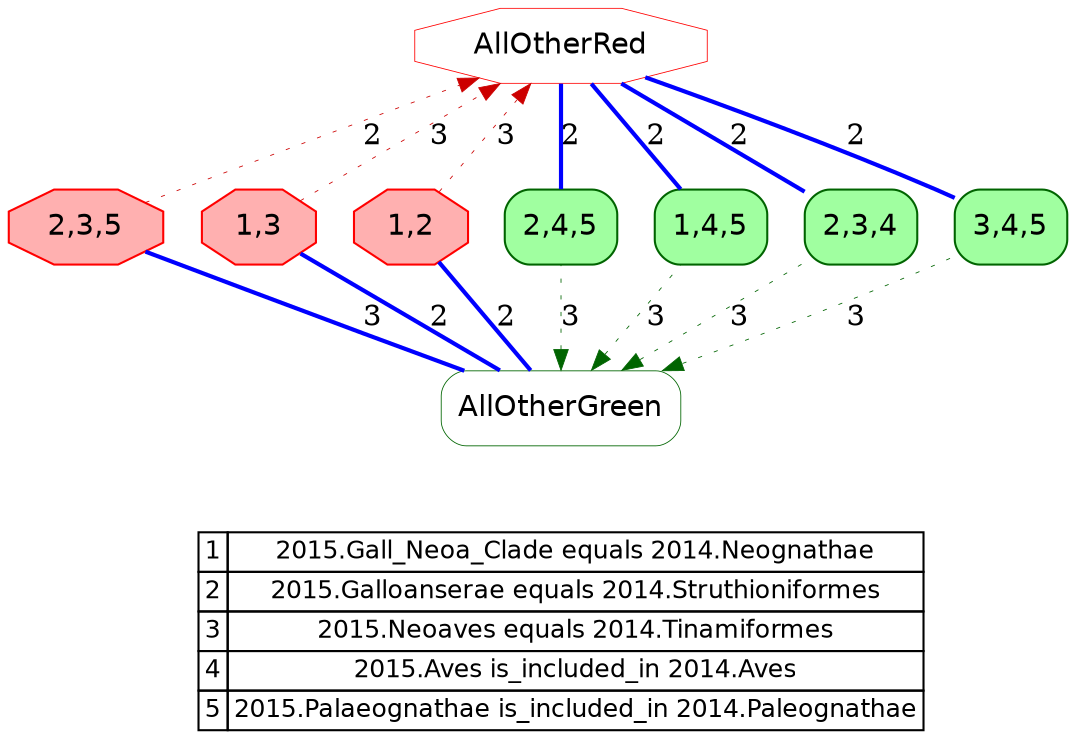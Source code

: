 digraph{
rankdir=BT
node[fontname="Helvetica"]

"AllOtherRed" [shape=octagon color="#FF0000" fillcolor="#FFB0B0" style=solid penwidth=0.4]
"AllOtherGreen" [shape=box color="#006400" style=rounded penwidth=0.4]
node[shape=octagon color="#FF0000" fillcolor="#FFB0B0" style=filled]
"2,3,5"
"1,3"
"1,2"
node[shape=box color="#006400" fillcolor="#A0FFA0" style="rounded,filled"]
"2,4,5"
"1,4,5"
"2,3,4"
"3,4,5"

edge[style=dotted penwidth=0.4]

"2,3,5" -> "AllOtherRed" [color="#CC0000",label=2]
"1,3" -> "AllOtherRed" [color="#CC0000",label=3]
"1,2" -> "AllOtherRed" [color="#CC0000",label=3]
"AllOtherGreen" -> "2,4,5" [dir=back color="#006400",label=3]
"AllOtherGreen" -> "1,4,5" [dir=back color="#006400",label=3]
"AllOtherGreen" -> "2,3,4" [dir=back color="#006400",label=3]
"AllOtherGreen" -> "3,4,5" [dir=back color="#006400",label=3]
"AllOtherGreen" -> "2,3,5" [arrowhead=none color="#0000FF" penwidth=2 style=solid label=3]
"AllOtherGreen" -> "1,3" [arrowhead=none color="#0000FF" penwidth=2 style=solid label=2]
"AllOtherGreen" -> "1,2" [arrowhead=none color="#0000FF" penwidth=2 style=solid label=2]
"2,4,5" -> "AllOtherRed" [arrowhead=none color="#0000FF" penwidth=2 style=solid label=2]
"1,4,5" -> "AllOtherRed" [arrowhead=none color="#0000FF" penwidth=2 style=solid label=2]
"2,3,4" -> "AllOtherRed" [arrowhead=none color="#0000FF" penwidth=2 style=solid label=2]
"3,4,5" -> "AllOtherRed" [arrowhead=none color="#0000FF" penwidth=2 style=solid label=2]
node[shape=plaintext fontsize=12 color=black fillcolor=white] 
{rank=top Legend [label=< 
 <TABLE BORDER="0" CELLBORDER="1" CELLSPACING="0" CELLPADDING="2"> 
<TR> 
 <TD>1</TD> 
 <TD>2015.Gall_Neoa_Clade equals 2014.Neognathae</TD> 
 </TR> 
<TR> 
 <TD>2</TD> 
 <TD>2015.Galloanserae equals 2014.Struthioniformes</TD> 
 </TR> 
<TR> 
 <TD>3</TD> 
 <TD>2015.Neoaves equals 2014.Tinamiformes</TD> 
 </TR> 
<TR> 
 <TD>4</TD> 
 <TD>2015.Aves is_included_in 2014.Aves</TD> 
 </TR> 
<TR> 
 <TD>5</TD> 
 <TD>2015.Palaeognathae is_included_in 2014.Paleognathae</TD> 
 </TR> 
</TABLE> 
 >] } 
Legend -> "AllOtherGreen" [style=invis]
}